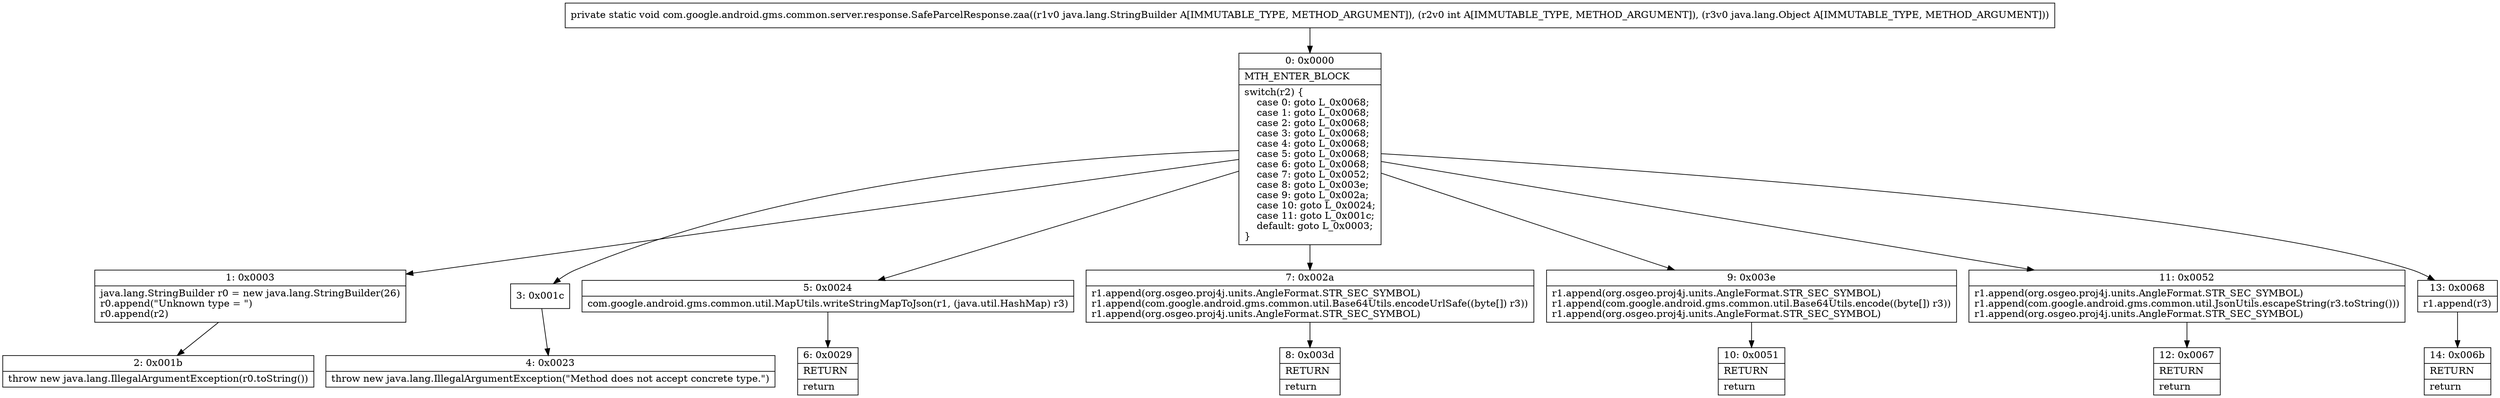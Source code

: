 digraph "CFG forcom.google.android.gms.common.server.response.SafeParcelResponse.zaa(Ljava\/lang\/StringBuilder;ILjava\/lang\/Object;)V" {
Node_0 [shape=record,label="{0\:\ 0x0000|MTH_ENTER_BLOCK\l|switch(r2) \{\l    case 0: goto L_0x0068;\l    case 1: goto L_0x0068;\l    case 2: goto L_0x0068;\l    case 3: goto L_0x0068;\l    case 4: goto L_0x0068;\l    case 5: goto L_0x0068;\l    case 6: goto L_0x0068;\l    case 7: goto L_0x0052;\l    case 8: goto L_0x003e;\l    case 9: goto L_0x002a;\l    case 10: goto L_0x0024;\l    case 11: goto L_0x001c;\l    default: goto L_0x0003;\l\}\l}"];
Node_1 [shape=record,label="{1\:\ 0x0003|java.lang.StringBuilder r0 = new java.lang.StringBuilder(26)\lr0.append(\"Unknown type = \")\lr0.append(r2)\l}"];
Node_2 [shape=record,label="{2\:\ 0x001b|throw new java.lang.IllegalArgumentException(r0.toString())\l}"];
Node_3 [shape=record,label="{3\:\ 0x001c}"];
Node_4 [shape=record,label="{4\:\ 0x0023|throw new java.lang.IllegalArgumentException(\"Method does not accept concrete type.\")\l}"];
Node_5 [shape=record,label="{5\:\ 0x0024|com.google.android.gms.common.util.MapUtils.writeStringMapToJson(r1, (java.util.HashMap) r3)\l}"];
Node_6 [shape=record,label="{6\:\ 0x0029|RETURN\l|return\l}"];
Node_7 [shape=record,label="{7\:\ 0x002a|r1.append(org.osgeo.proj4j.units.AngleFormat.STR_SEC_SYMBOL)\lr1.append(com.google.android.gms.common.util.Base64Utils.encodeUrlSafe((byte[]) r3))\lr1.append(org.osgeo.proj4j.units.AngleFormat.STR_SEC_SYMBOL)\l}"];
Node_8 [shape=record,label="{8\:\ 0x003d|RETURN\l|return\l}"];
Node_9 [shape=record,label="{9\:\ 0x003e|r1.append(org.osgeo.proj4j.units.AngleFormat.STR_SEC_SYMBOL)\lr1.append(com.google.android.gms.common.util.Base64Utils.encode((byte[]) r3))\lr1.append(org.osgeo.proj4j.units.AngleFormat.STR_SEC_SYMBOL)\l}"];
Node_10 [shape=record,label="{10\:\ 0x0051|RETURN\l|return\l}"];
Node_11 [shape=record,label="{11\:\ 0x0052|r1.append(org.osgeo.proj4j.units.AngleFormat.STR_SEC_SYMBOL)\lr1.append(com.google.android.gms.common.util.JsonUtils.escapeString(r3.toString()))\lr1.append(org.osgeo.proj4j.units.AngleFormat.STR_SEC_SYMBOL)\l}"];
Node_12 [shape=record,label="{12\:\ 0x0067|RETURN\l|return\l}"];
Node_13 [shape=record,label="{13\:\ 0x0068|r1.append(r3)\l}"];
Node_14 [shape=record,label="{14\:\ 0x006b|RETURN\l|return\l}"];
MethodNode[shape=record,label="{private static void com.google.android.gms.common.server.response.SafeParcelResponse.zaa((r1v0 java.lang.StringBuilder A[IMMUTABLE_TYPE, METHOD_ARGUMENT]), (r2v0 int A[IMMUTABLE_TYPE, METHOD_ARGUMENT]), (r3v0 java.lang.Object A[IMMUTABLE_TYPE, METHOD_ARGUMENT])) }"];
MethodNode -> Node_0;
Node_0 -> Node_1;
Node_0 -> Node_3;
Node_0 -> Node_5;
Node_0 -> Node_7;
Node_0 -> Node_9;
Node_0 -> Node_11;
Node_0 -> Node_13;
Node_1 -> Node_2;
Node_3 -> Node_4;
Node_5 -> Node_6;
Node_7 -> Node_8;
Node_9 -> Node_10;
Node_11 -> Node_12;
Node_13 -> Node_14;
}

